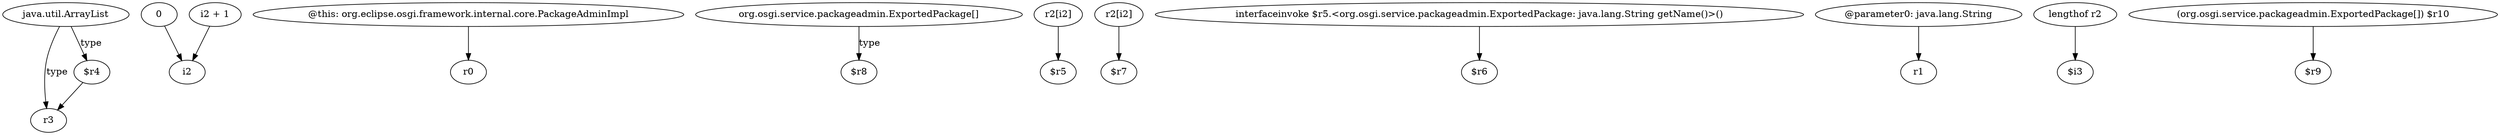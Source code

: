 digraph g {
0[label="java.util.ArrayList"]
1[label="r3"]
0->1[label="type"]
2[label="0"]
3[label="i2"]
2->3[label=""]
4[label="i2 + 1"]
4->3[label=""]
5[label="@this: org.eclipse.osgi.framework.internal.core.PackageAdminImpl"]
6[label="r0"]
5->6[label=""]
7[label="$r4"]
7->1[label=""]
8[label="org.osgi.service.packageadmin.ExportedPackage[]"]
9[label="$r8"]
8->9[label="type"]
10[label="r2[i2]"]
11[label="$r5"]
10->11[label=""]
0->7[label="type"]
12[label="r2[i2]"]
13[label="$r7"]
12->13[label=""]
14[label="interfaceinvoke $r5.<org.osgi.service.packageadmin.ExportedPackage: java.lang.String getName()>()"]
15[label="$r6"]
14->15[label=""]
16[label="@parameter0: java.lang.String"]
17[label="r1"]
16->17[label=""]
18[label="lengthof r2"]
19[label="$i3"]
18->19[label=""]
20[label="(org.osgi.service.packageadmin.ExportedPackage[]) $r10"]
21[label="$r9"]
20->21[label=""]
}